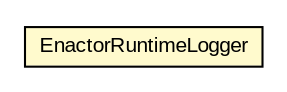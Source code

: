 #!/usr/local/bin/dot
#
# Class diagram 
# Generated by UMLGraph version 5.3 (http://www.umlgraph.org/)
#

digraph G {
	edge [fontname="arial",fontsize=10,labelfontname="arial",labelfontsize=10];
	node [fontname="arial",fontsize=10,shape=plaintext];
	nodesep=0.25;
	ranksep=0.5;
	// context.arch.logging.EnactorRuntimeLogger
	c125942 [label=<<table title="context.arch.logging.EnactorRuntimeLogger" border="0" cellborder="1" cellspacing="0" cellpadding="2" port="p" bgcolor="lemonChiffon" href="./EnactorRuntimeLogger.html">
		<tr><td><table border="0" cellspacing="0" cellpadding="1">
<tr><td align="center" balign="center"> EnactorRuntimeLogger </td></tr>
		</table></td></tr>
		</table>>, fontname="arial", fontcolor="black", fontsize=10.0];
}

